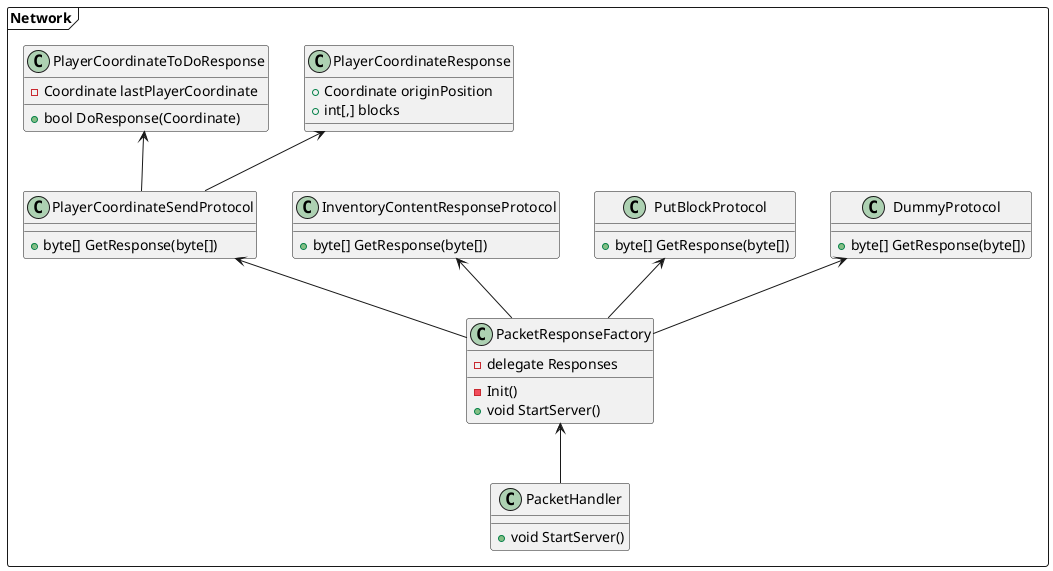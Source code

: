 ﻿@startuml

package Network <<Frame>> {
  PacketResponseFactory <-- PacketHandler
  DummyProtocol <-- PacketResponseFactory
  PutBlockProtocol <-- PacketResponseFactory
  PlayerCoordinateSendProtocol <-- PacketResponseFactory
  InventoryContentResponseProtocol <-- PacketResponseFactory
  PlayerCoordinateResponse <-- PlayerCoordinateSendProtocol
  PlayerCoordinateToDoResponse <-- PlayerCoordinateSendProtocol
  class PacketHandler{
    + void StartServer()
  }
  class PacketResponseFactory{
    - delegate Responses
    - Init() 
    + void StartServer()
  }
  class DummyProtocol{
    + byte[] GetResponse(byte[])
  }
  class PutBlockProtocol{
    + byte[] GetResponse(byte[])
  }
  class PlayerCoordinateSendProtocol{
    + byte[] GetResponse(byte[])
  }
  class PlayerCoordinateToDoResponse{
    - Coordinate lastPlayerCoordinate
    + bool DoResponse(Coordinate)
  }
  class PlayerCoordinateResponse{
    + Coordinate originPosition
    + int[,] blocks
  }
  class InventoryContentResponseProtocol{
    + byte[] GetResponse(byte[])
  }
}

@enduml